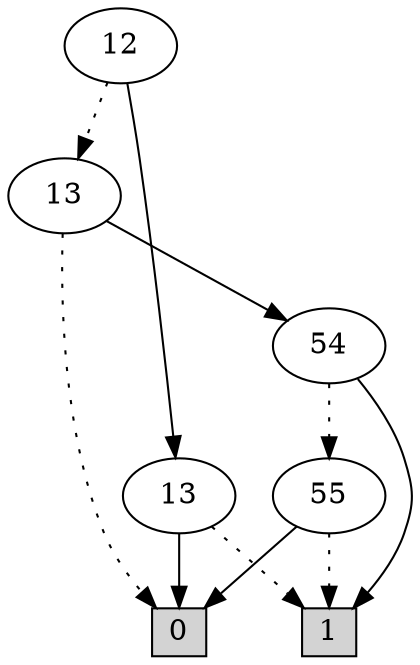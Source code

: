 digraph G {
0 [shape=box, label="0", style=filled, shape=box, height=0.3, width=0.3];
1 [shape=box, label="1", style=filled, shape=box, height=0.3, width=0.3];
1083 [label="12"];
1083 -> 1078 [style=dotted];
1083 -> 29 [style=filled];
1078 [label="13"];
1078 -> 0 [style=dotted];
1078 -> 906 [style=filled];
906 [label="54"];
906 -> 113 [style=dotted];
906 -> 1 [style=filled];
113 [label="55"];
113 -> 1 [style=dotted];
113 -> 0 [style=filled];
29 [label="13"];
29 -> 1 [style=dotted];
29 -> 0 [style=filled];
}
